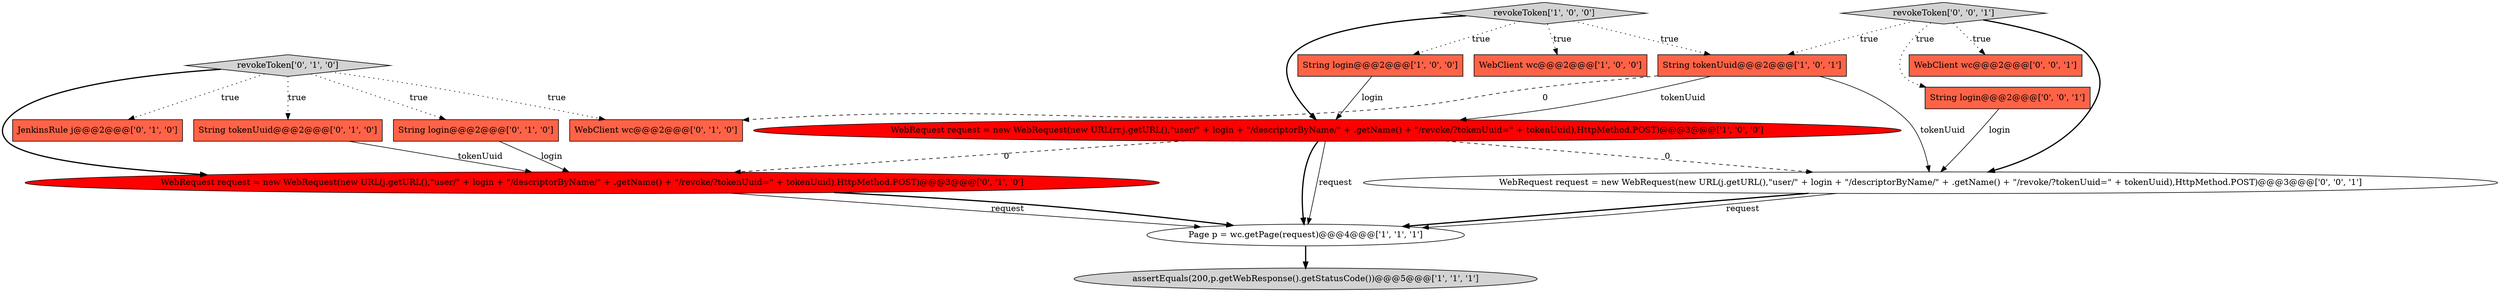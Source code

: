 digraph {
4 [style = filled, label = "WebRequest request = new WebRequest(new URL(rr.j.getURL(),\"user/\" + login + \"/descriptorByName/\" + .getName() + \"/revoke/?tokenUuid=\" + tokenUuid),HttpMethod.POST)@@@3@@@['1', '0', '0']", fillcolor = red, shape = ellipse image = "AAA1AAABBB1BBB"];
3 [style = filled, label = "String tokenUuid@@@2@@@['1', '0', '1']", fillcolor = tomato, shape = box image = "AAA0AAABBB1BBB"];
9 [style = filled, label = "revokeToken['0', '1', '0']", fillcolor = lightgray, shape = diamond image = "AAA0AAABBB2BBB"];
2 [style = filled, label = "assertEquals(200,p.getWebResponse().getStatusCode())@@@5@@@['1', '1', '1']", fillcolor = lightgray, shape = ellipse image = "AAA0AAABBB1BBB"];
10 [style = filled, label = "String tokenUuid@@@2@@@['0', '1', '0']", fillcolor = tomato, shape = box image = "AAA0AAABBB2BBB"];
8 [style = filled, label = "String login@@@2@@@['0', '1', '0']", fillcolor = tomato, shape = box image = "AAA0AAABBB2BBB"];
12 [style = filled, label = "WebClient wc@@@2@@@['0', '1', '0']", fillcolor = tomato, shape = box image = "AAA1AAABBB2BBB"];
14 [style = filled, label = "String login@@@2@@@['0', '0', '1']", fillcolor = tomato, shape = box image = "AAA0AAABBB3BBB"];
15 [style = filled, label = "WebClient wc@@@2@@@['0', '0', '1']", fillcolor = tomato, shape = box image = "AAA0AAABBB3BBB"];
5 [style = filled, label = "revokeToken['1', '0', '0']", fillcolor = lightgray, shape = diamond image = "AAA0AAABBB1BBB"];
16 [style = filled, label = "WebRequest request = new WebRequest(new URL(j.getURL(),\"user/\" + login + \"/descriptorByName/\" + .getName() + \"/revoke/?tokenUuid=\" + tokenUuid),HttpMethod.POST)@@@3@@@['0', '0', '1']", fillcolor = white, shape = ellipse image = "AAA0AAABBB3BBB"];
7 [style = filled, label = "WebRequest request = new WebRequest(new URL(j.getURL(),\"user/\" + login + \"/descriptorByName/\" + .getName() + \"/revoke/?tokenUuid=\" + tokenUuid),HttpMethod.POST)@@@3@@@['0', '1', '0']", fillcolor = red, shape = ellipse image = "AAA1AAABBB2BBB"];
13 [style = filled, label = "revokeToken['0', '0', '1']", fillcolor = lightgray, shape = diamond image = "AAA0AAABBB3BBB"];
6 [style = filled, label = "Page p = wc.getPage(request)@@@4@@@['1', '1', '1']", fillcolor = white, shape = ellipse image = "AAA0AAABBB1BBB"];
0 [style = filled, label = "String login@@@2@@@['1', '0', '0']", fillcolor = tomato, shape = box image = "AAA0AAABBB1BBB"];
11 [style = filled, label = "JenkinsRule j@@@2@@@['0', '1', '0']", fillcolor = tomato, shape = box image = "AAA0AAABBB2BBB"];
1 [style = filled, label = "WebClient wc@@@2@@@['1', '0', '0']", fillcolor = tomato, shape = box image = "AAA0AAABBB1BBB"];
14->16 [style = solid, label="login"];
9->12 [style = dotted, label="true"];
4->16 [style = dashed, label="0"];
13->3 [style = dotted, label="true"];
4->6 [style = bold, label=""];
16->6 [style = bold, label=""];
8->7 [style = solid, label="login"];
7->6 [style = solid, label="request"];
5->1 [style = dotted, label="true"];
9->11 [style = dotted, label="true"];
5->0 [style = dotted, label="true"];
5->3 [style = dotted, label="true"];
9->7 [style = bold, label=""];
13->16 [style = bold, label=""];
6->2 [style = bold, label=""];
9->8 [style = dotted, label="true"];
3->12 [style = dashed, label="0"];
4->7 [style = dashed, label="0"];
3->16 [style = solid, label="tokenUuid"];
5->4 [style = bold, label=""];
7->6 [style = bold, label=""];
3->4 [style = solid, label="tokenUuid"];
10->7 [style = solid, label="tokenUuid"];
4->6 [style = solid, label="request"];
13->15 [style = dotted, label="true"];
13->14 [style = dotted, label="true"];
9->10 [style = dotted, label="true"];
16->6 [style = solid, label="request"];
0->4 [style = solid, label="login"];
}
